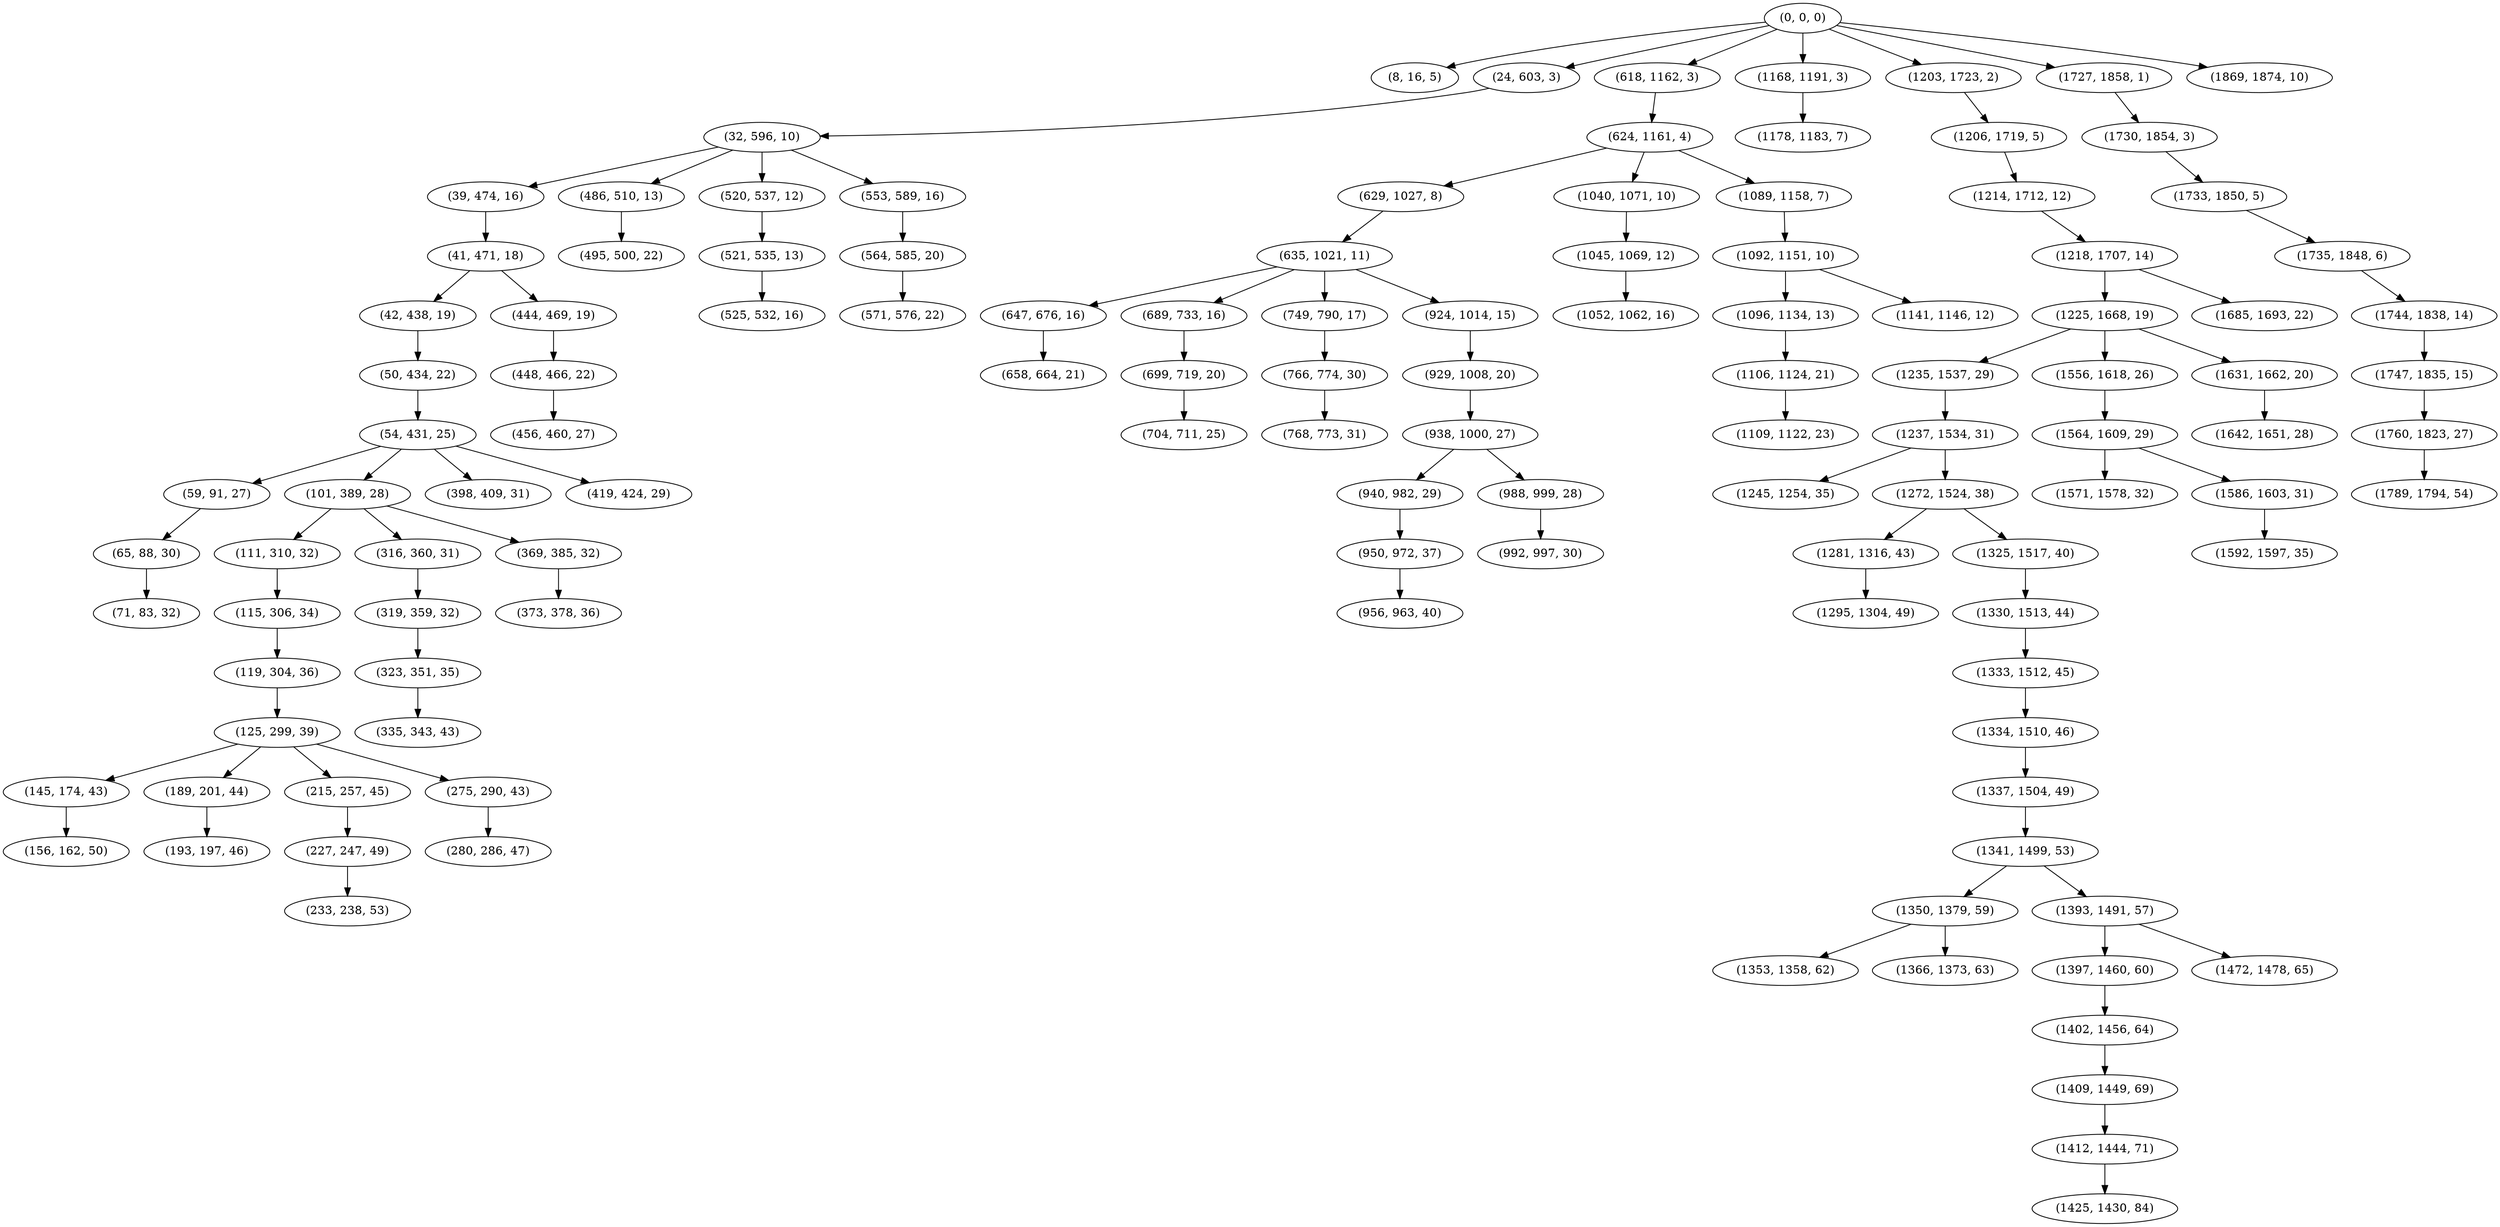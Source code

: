 digraph tree {
    "(0, 0, 0)";
    "(8, 16, 5)";
    "(24, 603, 3)";
    "(32, 596, 10)";
    "(39, 474, 16)";
    "(41, 471, 18)";
    "(42, 438, 19)";
    "(50, 434, 22)";
    "(54, 431, 25)";
    "(59, 91, 27)";
    "(65, 88, 30)";
    "(71, 83, 32)";
    "(101, 389, 28)";
    "(111, 310, 32)";
    "(115, 306, 34)";
    "(119, 304, 36)";
    "(125, 299, 39)";
    "(145, 174, 43)";
    "(156, 162, 50)";
    "(189, 201, 44)";
    "(193, 197, 46)";
    "(215, 257, 45)";
    "(227, 247, 49)";
    "(233, 238, 53)";
    "(275, 290, 43)";
    "(280, 286, 47)";
    "(316, 360, 31)";
    "(319, 359, 32)";
    "(323, 351, 35)";
    "(335, 343, 43)";
    "(369, 385, 32)";
    "(373, 378, 36)";
    "(398, 409, 31)";
    "(419, 424, 29)";
    "(444, 469, 19)";
    "(448, 466, 22)";
    "(456, 460, 27)";
    "(486, 510, 13)";
    "(495, 500, 22)";
    "(520, 537, 12)";
    "(521, 535, 13)";
    "(525, 532, 16)";
    "(553, 589, 16)";
    "(564, 585, 20)";
    "(571, 576, 22)";
    "(618, 1162, 3)";
    "(624, 1161, 4)";
    "(629, 1027, 8)";
    "(635, 1021, 11)";
    "(647, 676, 16)";
    "(658, 664, 21)";
    "(689, 733, 16)";
    "(699, 719, 20)";
    "(704, 711, 25)";
    "(749, 790, 17)";
    "(766, 774, 30)";
    "(768, 773, 31)";
    "(924, 1014, 15)";
    "(929, 1008, 20)";
    "(938, 1000, 27)";
    "(940, 982, 29)";
    "(950, 972, 37)";
    "(956, 963, 40)";
    "(988, 999, 28)";
    "(992, 997, 30)";
    "(1040, 1071, 10)";
    "(1045, 1069, 12)";
    "(1052, 1062, 16)";
    "(1089, 1158, 7)";
    "(1092, 1151, 10)";
    "(1096, 1134, 13)";
    "(1106, 1124, 21)";
    "(1109, 1122, 23)";
    "(1141, 1146, 12)";
    "(1168, 1191, 3)";
    "(1178, 1183, 7)";
    "(1203, 1723, 2)";
    "(1206, 1719, 5)";
    "(1214, 1712, 12)";
    "(1218, 1707, 14)";
    "(1225, 1668, 19)";
    "(1235, 1537, 29)";
    "(1237, 1534, 31)";
    "(1245, 1254, 35)";
    "(1272, 1524, 38)";
    "(1281, 1316, 43)";
    "(1295, 1304, 49)";
    "(1325, 1517, 40)";
    "(1330, 1513, 44)";
    "(1333, 1512, 45)";
    "(1334, 1510, 46)";
    "(1337, 1504, 49)";
    "(1341, 1499, 53)";
    "(1350, 1379, 59)";
    "(1353, 1358, 62)";
    "(1366, 1373, 63)";
    "(1393, 1491, 57)";
    "(1397, 1460, 60)";
    "(1402, 1456, 64)";
    "(1409, 1449, 69)";
    "(1412, 1444, 71)";
    "(1425, 1430, 84)";
    "(1472, 1478, 65)";
    "(1556, 1618, 26)";
    "(1564, 1609, 29)";
    "(1571, 1578, 32)";
    "(1586, 1603, 31)";
    "(1592, 1597, 35)";
    "(1631, 1662, 20)";
    "(1642, 1651, 28)";
    "(1685, 1693, 22)";
    "(1727, 1858, 1)";
    "(1730, 1854, 3)";
    "(1733, 1850, 5)";
    "(1735, 1848, 6)";
    "(1744, 1838, 14)";
    "(1747, 1835, 15)";
    "(1760, 1823, 27)";
    "(1789, 1794, 54)";
    "(1869, 1874, 10)";
    "(0, 0, 0)" -> "(8, 16, 5)";
    "(0, 0, 0)" -> "(24, 603, 3)";
    "(0, 0, 0)" -> "(618, 1162, 3)";
    "(0, 0, 0)" -> "(1168, 1191, 3)";
    "(0, 0, 0)" -> "(1203, 1723, 2)";
    "(0, 0, 0)" -> "(1727, 1858, 1)";
    "(0, 0, 0)" -> "(1869, 1874, 10)";
    "(24, 603, 3)" -> "(32, 596, 10)";
    "(32, 596, 10)" -> "(39, 474, 16)";
    "(32, 596, 10)" -> "(486, 510, 13)";
    "(32, 596, 10)" -> "(520, 537, 12)";
    "(32, 596, 10)" -> "(553, 589, 16)";
    "(39, 474, 16)" -> "(41, 471, 18)";
    "(41, 471, 18)" -> "(42, 438, 19)";
    "(41, 471, 18)" -> "(444, 469, 19)";
    "(42, 438, 19)" -> "(50, 434, 22)";
    "(50, 434, 22)" -> "(54, 431, 25)";
    "(54, 431, 25)" -> "(59, 91, 27)";
    "(54, 431, 25)" -> "(101, 389, 28)";
    "(54, 431, 25)" -> "(398, 409, 31)";
    "(54, 431, 25)" -> "(419, 424, 29)";
    "(59, 91, 27)" -> "(65, 88, 30)";
    "(65, 88, 30)" -> "(71, 83, 32)";
    "(101, 389, 28)" -> "(111, 310, 32)";
    "(101, 389, 28)" -> "(316, 360, 31)";
    "(101, 389, 28)" -> "(369, 385, 32)";
    "(111, 310, 32)" -> "(115, 306, 34)";
    "(115, 306, 34)" -> "(119, 304, 36)";
    "(119, 304, 36)" -> "(125, 299, 39)";
    "(125, 299, 39)" -> "(145, 174, 43)";
    "(125, 299, 39)" -> "(189, 201, 44)";
    "(125, 299, 39)" -> "(215, 257, 45)";
    "(125, 299, 39)" -> "(275, 290, 43)";
    "(145, 174, 43)" -> "(156, 162, 50)";
    "(189, 201, 44)" -> "(193, 197, 46)";
    "(215, 257, 45)" -> "(227, 247, 49)";
    "(227, 247, 49)" -> "(233, 238, 53)";
    "(275, 290, 43)" -> "(280, 286, 47)";
    "(316, 360, 31)" -> "(319, 359, 32)";
    "(319, 359, 32)" -> "(323, 351, 35)";
    "(323, 351, 35)" -> "(335, 343, 43)";
    "(369, 385, 32)" -> "(373, 378, 36)";
    "(444, 469, 19)" -> "(448, 466, 22)";
    "(448, 466, 22)" -> "(456, 460, 27)";
    "(486, 510, 13)" -> "(495, 500, 22)";
    "(520, 537, 12)" -> "(521, 535, 13)";
    "(521, 535, 13)" -> "(525, 532, 16)";
    "(553, 589, 16)" -> "(564, 585, 20)";
    "(564, 585, 20)" -> "(571, 576, 22)";
    "(618, 1162, 3)" -> "(624, 1161, 4)";
    "(624, 1161, 4)" -> "(629, 1027, 8)";
    "(624, 1161, 4)" -> "(1040, 1071, 10)";
    "(624, 1161, 4)" -> "(1089, 1158, 7)";
    "(629, 1027, 8)" -> "(635, 1021, 11)";
    "(635, 1021, 11)" -> "(647, 676, 16)";
    "(635, 1021, 11)" -> "(689, 733, 16)";
    "(635, 1021, 11)" -> "(749, 790, 17)";
    "(635, 1021, 11)" -> "(924, 1014, 15)";
    "(647, 676, 16)" -> "(658, 664, 21)";
    "(689, 733, 16)" -> "(699, 719, 20)";
    "(699, 719, 20)" -> "(704, 711, 25)";
    "(749, 790, 17)" -> "(766, 774, 30)";
    "(766, 774, 30)" -> "(768, 773, 31)";
    "(924, 1014, 15)" -> "(929, 1008, 20)";
    "(929, 1008, 20)" -> "(938, 1000, 27)";
    "(938, 1000, 27)" -> "(940, 982, 29)";
    "(938, 1000, 27)" -> "(988, 999, 28)";
    "(940, 982, 29)" -> "(950, 972, 37)";
    "(950, 972, 37)" -> "(956, 963, 40)";
    "(988, 999, 28)" -> "(992, 997, 30)";
    "(1040, 1071, 10)" -> "(1045, 1069, 12)";
    "(1045, 1069, 12)" -> "(1052, 1062, 16)";
    "(1089, 1158, 7)" -> "(1092, 1151, 10)";
    "(1092, 1151, 10)" -> "(1096, 1134, 13)";
    "(1092, 1151, 10)" -> "(1141, 1146, 12)";
    "(1096, 1134, 13)" -> "(1106, 1124, 21)";
    "(1106, 1124, 21)" -> "(1109, 1122, 23)";
    "(1168, 1191, 3)" -> "(1178, 1183, 7)";
    "(1203, 1723, 2)" -> "(1206, 1719, 5)";
    "(1206, 1719, 5)" -> "(1214, 1712, 12)";
    "(1214, 1712, 12)" -> "(1218, 1707, 14)";
    "(1218, 1707, 14)" -> "(1225, 1668, 19)";
    "(1218, 1707, 14)" -> "(1685, 1693, 22)";
    "(1225, 1668, 19)" -> "(1235, 1537, 29)";
    "(1225, 1668, 19)" -> "(1556, 1618, 26)";
    "(1225, 1668, 19)" -> "(1631, 1662, 20)";
    "(1235, 1537, 29)" -> "(1237, 1534, 31)";
    "(1237, 1534, 31)" -> "(1245, 1254, 35)";
    "(1237, 1534, 31)" -> "(1272, 1524, 38)";
    "(1272, 1524, 38)" -> "(1281, 1316, 43)";
    "(1272, 1524, 38)" -> "(1325, 1517, 40)";
    "(1281, 1316, 43)" -> "(1295, 1304, 49)";
    "(1325, 1517, 40)" -> "(1330, 1513, 44)";
    "(1330, 1513, 44)" -> "(1333, 1512, 45)";
    "(1333, 1512, 45)" -> "(1334, 1510, 46)";
    "(1334, 1510, 46)" -> "(1337, 1504, 49)";
    "(1337, 1504, 49)" -> "(1341, 1499, 53)";
    "(1341, 1499, 53)" -> "(1350, 1379, 59)";
    "(1341, 1499, 53)" -> "(1393, 1491, 57)";
    "(1350, 1379, 59)" -> "(1353, 1358, 62)";
    "(1350, 1379, 59)" -> "(1366, 1373, 63)";
    "(1393, 1491, 57)" -> "(1397, 1460, 60)";
    "(1393, 1491, 57)" -> "(1472, 1478, 65)";
    "(1397, 1460, 60)" -> "(1402, 1456, 64)";
    "(1402, 1456, 64)" -> "(1409, 1449, 69)";
    "(1409, 1449, 69)" -> "(1412, 1444, 71)";
    "(1412, 1444, 71)" -> "(1425, 1430, 84)";
    "(1556, 1618, 26)" -> "(1564, 1609, 29)";
    "(1564, 1609, 29)" -> "(1571, 1578, 32)";
    "(1564, 1609, 29)" -> "(1586, 1603, 31)";
    "(1586, 1603, 31)" -> "(1592, 1597, 35)";
    "(1631, 1662, 20)" -> "(1642, 1651, 28)";
    "(1727, 1858, 1)" -> "(1730, 1854, 3)";
    "(1730, 1854, 3)" -> "(1733, 1850, 5)";
    "(1733, 1850, 5)" -> "(1735, 1848, 6)";
    "(1735, 1848, 6)" -> "(1744, 1838, 14)";
    "(1744, 1838, 14)" -> "(1747, 1835, 15)";
    "(1747, 1835, 15)" -> "(1760, 1823, 27)";
    "(1760, 1823, 27)" -> "(1789, 1794, 54)";
}
